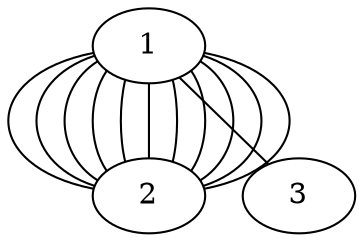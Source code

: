 graph g {
1;
2;
3;
1 -- 2;
1 -- 2;
1 -- 2;
1 -- 2;
1 -- 2;
1 -- 2;
1 -- 2;
1 -- 2;
1 -- 2;
1 -- 2;
1 -- 2;
1 -- 3;
}
